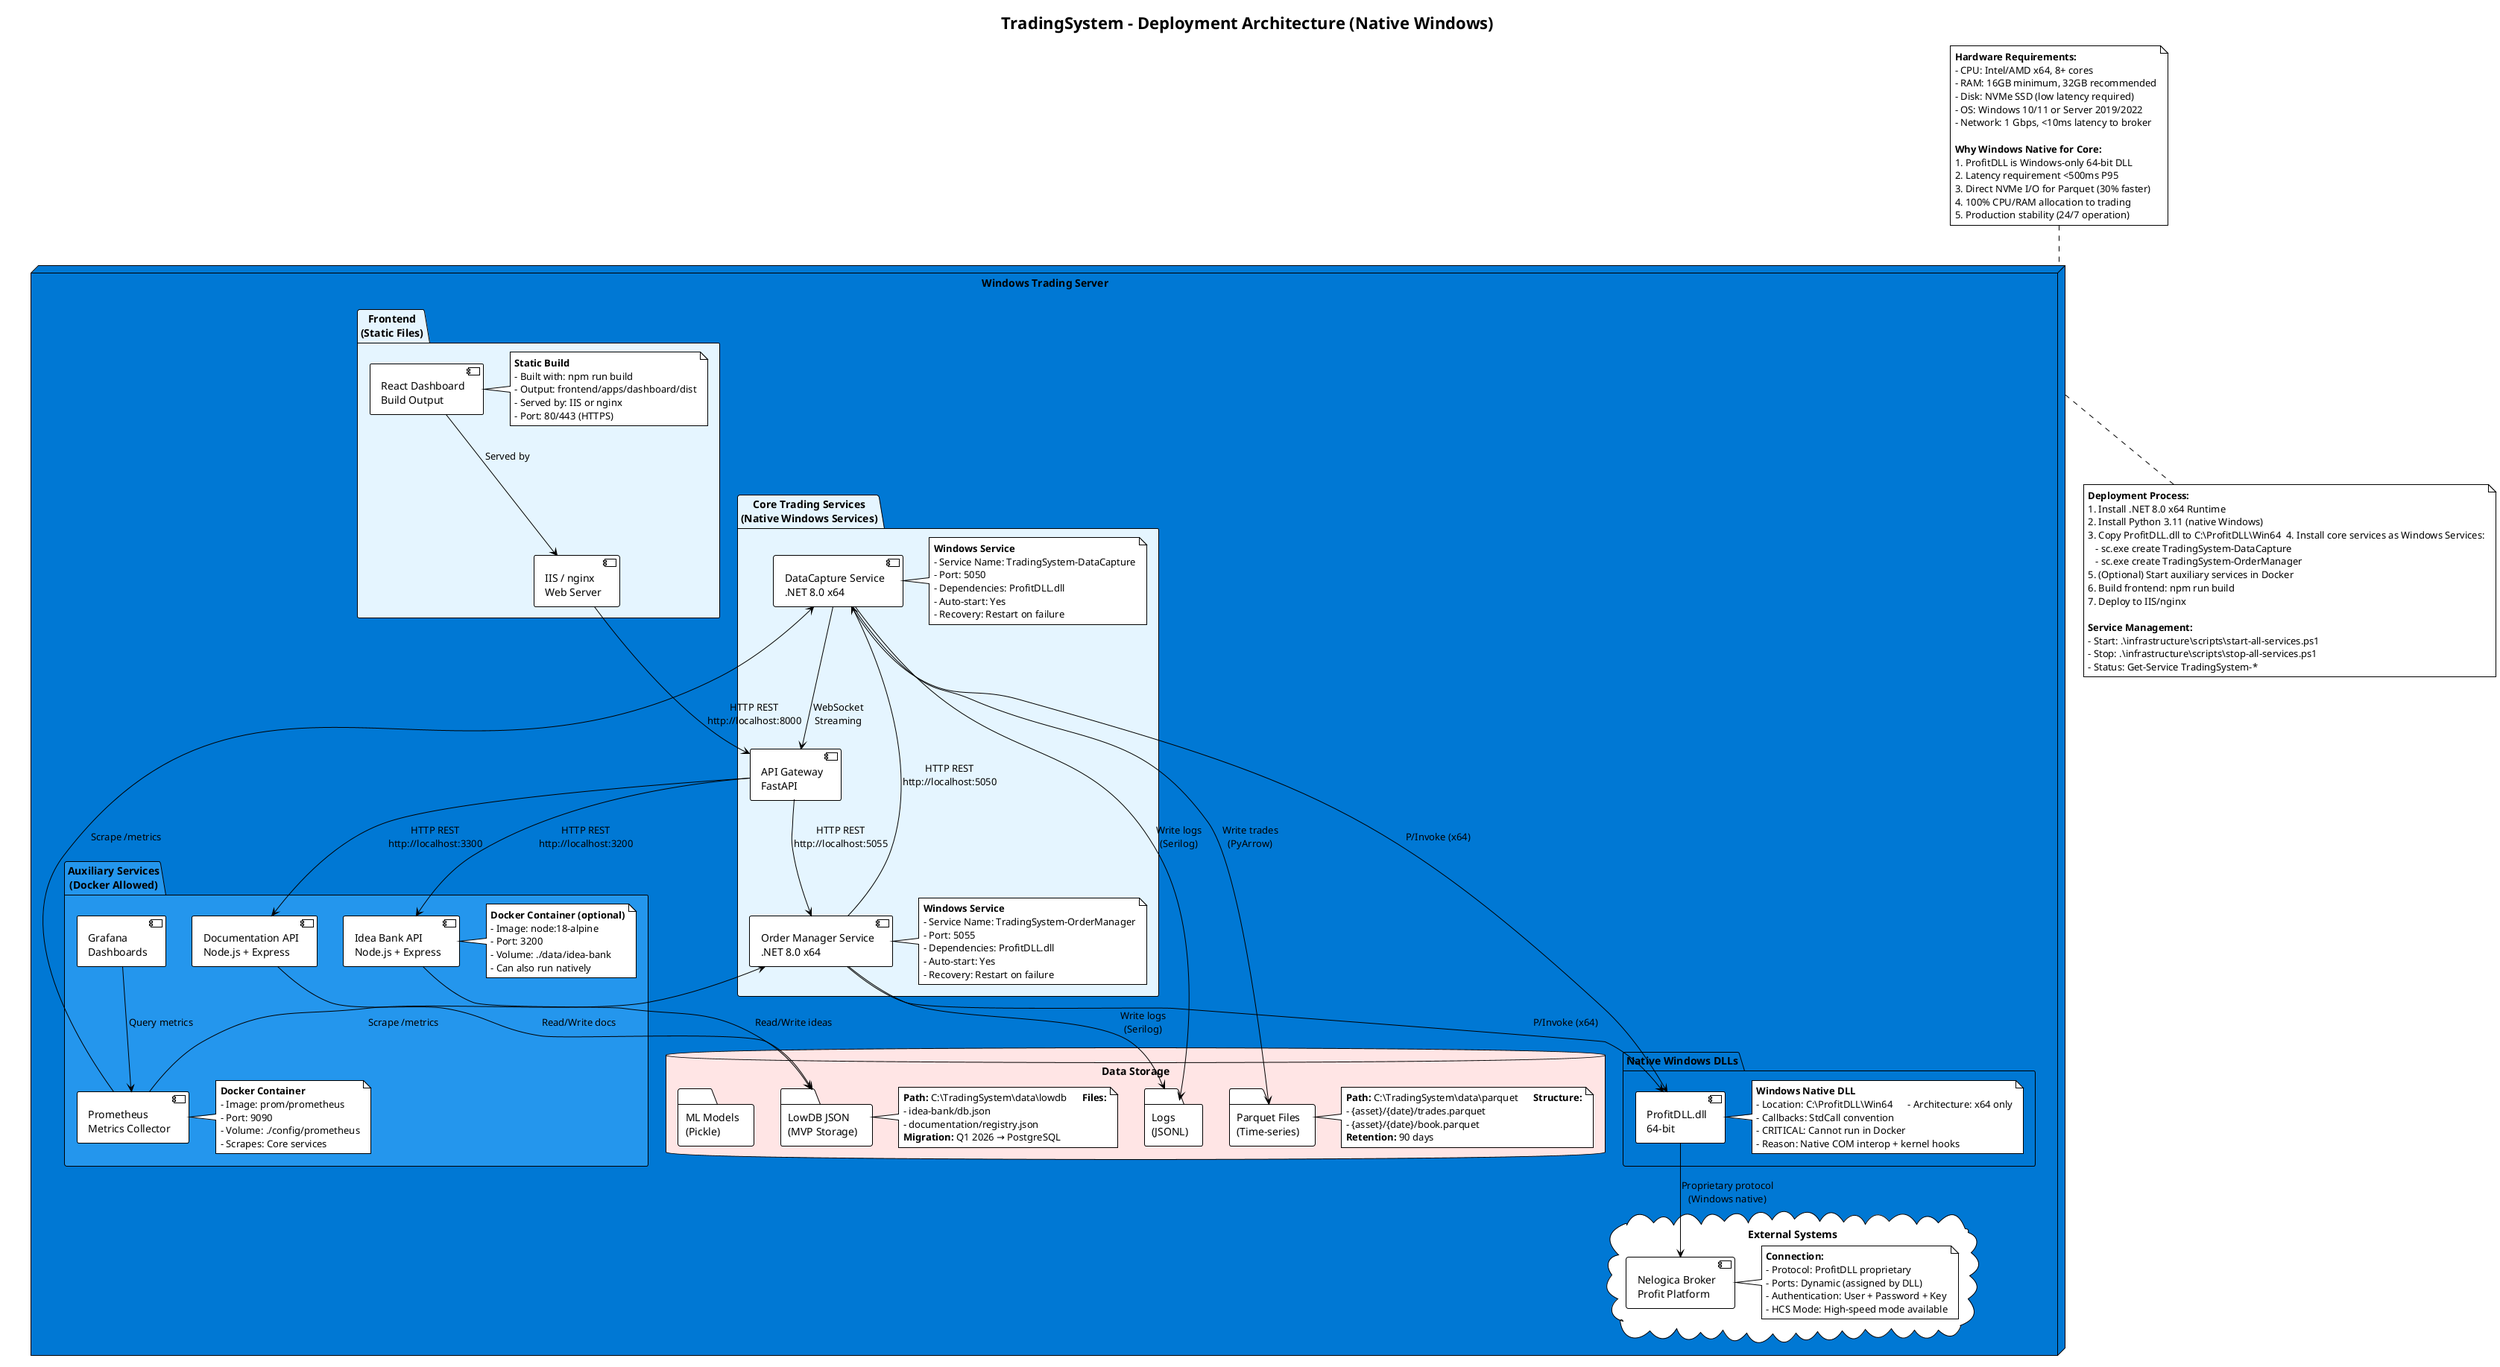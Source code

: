@startuml Deployment Architecture - Windows Native
!theme plain
title TradingSystem - Deployment Architecture (Native Windows)

!define WINDOWS_COLOR #0078D4
!define DOCKER_COLOR #2496ED
!define SERVICE_COLOR #E5F5FF
!define DATA_COLOR #FFE5E5

node "Windows Trading Server" as Server WINDOWS_COLOR {

  package "Core Trading Services\n(Native Windows Services)" as CoreServices SERVICE_COLOR {
    component [DataCapture Service\n.NET 8.0 x64] as DataCapture
    component [Order Manager Service\n.NET 8.0 x64] as OrderManager
    component [API Gateway\nFastAPI] as Gateway

    note right of DataCapture
      **Windows Service**
      - Service Name: TradingSystem-DataCapture
      - Port: 5050
      - Dependencies: ProfitDLL.dll
      - Auto-start: Yes
      - Recovery: Restart on failure
    end note

    note right of OrderManager
      **Windows Service**
      - Service Name: TradingSystem-OrderManager
      - Port: 5055
      - Dependencies: ProfitDLL.dll
      - Auto-start: Yes
      - Recovery: Restart on failure
    end note

  }

  package "Auxiliary Services\n(Docker Allowed)" as AuxServices DOCKER_COLOR {
    component [Idea Bank API\nNode.js + Express] as IdeaBankAPI
    component [Documentation API\nNode.js + Express] as DocsAPI
    component [Prometheus\nMetrics Collector] as Prometheus
    component [Grafana\nDashboards] as Grafana

    note right of IdeaBankAPI
      **Docker Container (optional)**
      - Image: node:18-alpine
      - Port: 3200
      - Volume: ./data/idea-bank
      - Can also run natively
    end note

    note right of Prometheus
      **Docker Container**
      - Image: prom/prometheus
      - Port: 9090
      - Volume: ./config/prometheus
      - Scrapes: Core services
    end note
  }

  package "Frontend\n(Static Files)" as Frontend SERVICE_COLOR {
    component [React Dashboard\nBuild Output] as Dashboard
    component [IIS / nginx\nWeb Server] as WebServer

    note right of Dashboard
      **Static Build**
      - Built with: npm run build
      - Output: frontend/apps/dashboard/dist
      - Served by: IIS or nginx
      - Port: 80/443 (HTTPS)
    end note
  }

  package "Native Windows DLLs" as NativeDLLs WINDOWS_COLOR {
    component [ProfitDLL.dll\n64-bit] as ProfitDLL

    note right of ProfitDLL
      **Windows Native DLL**
      - Location: C:\ProfitDLL\Win64\
      - Architecture: x64 only
      - Callbacks: StdCall convention
      - CRITICAL: Cannot run in Docker
      - Reason: Native COM interop + kernel hooks
    end note
  }

  database "Data Storage" as Storage DATA_COLOR {
    folder "Parquet Files\n(Time-series)" as Parquet
    folder "LowDB JSON\n(MVP Storage)" as LowDB
    folder "Logs\n(JSONL)" as Logs
    folder "ML Models\n(Pickle)" as Models

    note right of Parquet
      **Path:** C:\TradingSystem\data\parquet\
      **Structure:**
      - {asset}/{date}/trades.parquet
      - {asset}/{date}/book.parquet
      **Retention:** 90 days
    end note

    note right of LowDB
      **Path:** C:\TradingSystem\data\lowdb\
      **Files:**
      - idea-bank/db.json
      - documentation/registry.json
      **Migration:** Q1 2026 → PostgreSQL
    end note
  }

  cloud "External Systems" as External {
    component [Nelogica Broker\nProfit Platform] as Broker

    note right of Broker
      **Connection:**
      - Protocol: ProfitDLL proprietary
      - Ports: Dynamic (assigned by DLL)
      - Authentication: User + Password + Key
      - HCS Mode: High-speed mode available
    end note
  }
}

' Relationships - Core Services
DataCapture --> ProfitDLL : "P/Invoke (x64)"
OrderManager --> ProfitDLL : "P/Invoke (x64)"
DataCapture --> Gateway : "WebSocket\nStreaming"
Gateway --> OrderManager : "HTTP REST\nhttp://localhost:5055"
OrderManager --> DataCapture : "HTTP REST\nhttp://localhost:5050"

' Relationships - Auxiliary Services
Gateway --> IdeaBankAPI : "HTTP REST\nhttp://localhost:3200"
Gateway --> DocsAPI : "HTTP REST\nhttp://localhost:3300"
Prometheus --> DataCapture : "Scrape /metrics"
Prometheus --> OrderManager : "Scrape /metrics"
Grafana --> Prometheus : "Query metrics"

' Relationships - Frontend
Dashboard --> WebServer : "Served by"
WebServer --> Gateway : "HTTP REST\nhttp://localhost:8000"

' Relationships - Data Storage
DataCapture --> Parquet : "Write trades\n(PyArrow)"
DataCapture --> Logs : "Write logs\n(Serilog)"
OrderManager --> Logs : "Write logs\n(Serilog)"
IdeaBankAPI --> LowDB : "Read/Write ideas"
DocsAPI --> LowDB : "Read/Write docs"

' Relationships - External
ProfitDLL --> Broker : "Proprietary protocol\n(Windows native)"

' Deployment Notes
note top of Server
  **Hardware Requirements:**
  - CPU: Intel/AMD x64, 8+ cores
  - RAM: 16GB minimum, 32GB recommended
  - Disk: NVMe SSD (low latency required)
  - OS: Windows 10/11 or Server 2019/2022
  - Network: 1 Gbps, <10ms latency to broker

  **Why Windows Native for Core:**
  1. ProfitDLL is Windows-only 64-bit DLL
  2. Latency requirement <500ms P95
  3. Direct NVMe I/O for Parquet (30% faster)
  4. 100% CPU/RAM allocation to trading
  5. Production stability (24/7 operation)
end note

note bottom of Server
  **Deployment Process:**
  1. Install .NET 8.0 x64 Runtime
  2. Install Python 3.11 (native Windows)
  3. Copy ProfitDLL.dll to C:\ProfitDLL\Win64\
  4. Install core services as Windows Services:
     - sc.exe create TradingSystem-DataCapture
     - sc.exe create TradingSystem-OrderManager
  5. (Optional) Start auxiliary services in Docker
  6. Build frontend: npm run build
  7. Deploy to IIS/nginx

  **Service Management:**
  - Start: .\infrastructure\scripts\start-all-services.ps1
  - Stop: .\infrastructure\scripts\stop-all-services.ps1
  - Status: Get-Service TradingSystem-*
end note

@enduml

